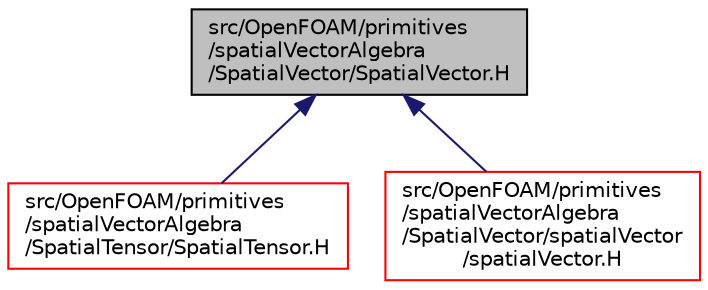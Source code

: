 digraph "src/OpenFOAM/primitives/spatialVectorAlgebra/SpatialVector/SpatialVector.H"
{
  bgcolor="transparent";
  edge [fontname="Helvetica",fontsize="10",labelfontname="Helvetica",labelfontsize="10"];
  node [fontname="Helvetica",fontsize="10",shape=record];
  Node1 [label="src/OpenFOAM/primitives\l/spatialVectorAlgebra\l/SpatialVector/SpatialVector.H",height=0.2,width=0.4,color="black", fillcolor="grey75", style="filled", fontcolor="black"];
  Node1 -> Node2 [dir="back",color="midnightblue",fontsize="10",style="solid",fontname="Helvetica"];
  Node2 [label="src/OpenFOAM/primitives\l/spatialVectorAlgebra\l/SpatialTensor/SpatialTensor.H",height=0.2,width=0.4,color="red",URL="$a09152.html"];
  Node1 -> Node3 [dir="back",color="midnightblue",fontsize="10",style="solid",fontname="Helvetica"];
  Node3 [label="src/OpenFOAM/primitives\l/spatialVectorAlgebra\l/SpatialVector/spatialVector\l/spatialVector.H",height=0.2,width=0.4,color="red",URL="$a09160.html"];
}
